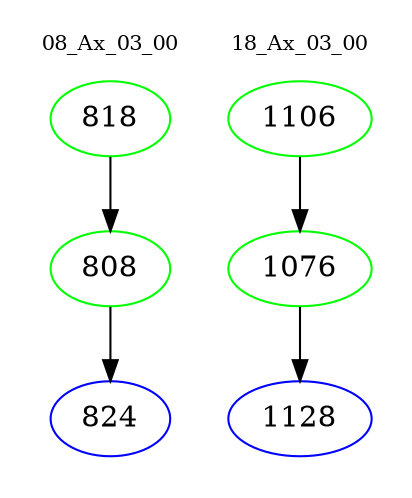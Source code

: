 digraph{
subgraph cluster_0 {
color = white
label = "08_Ax_03_00";
fontsize=10;
T0_818 [label="818", color="green"]
T0_818 -> T0_808 [color="black"]
T0_808 [label="808", color="green"]
T0_808 -> T0_824 [color="black"]
T0_824 [label="824", color="blue"]
}
subgraph cluster_1 {
color = white
label = "18_Ax_03_00";
fontsize=10;
T1_1106 [label="1106", color="green"]
T1_1106 -> T1_1076 [color="black"]
T1_1076 [label="1076", color="green"]
T1_1076 -> T1_1128 [color="black"]
T1_1128 [label="1128", color="blue"]
}
}
